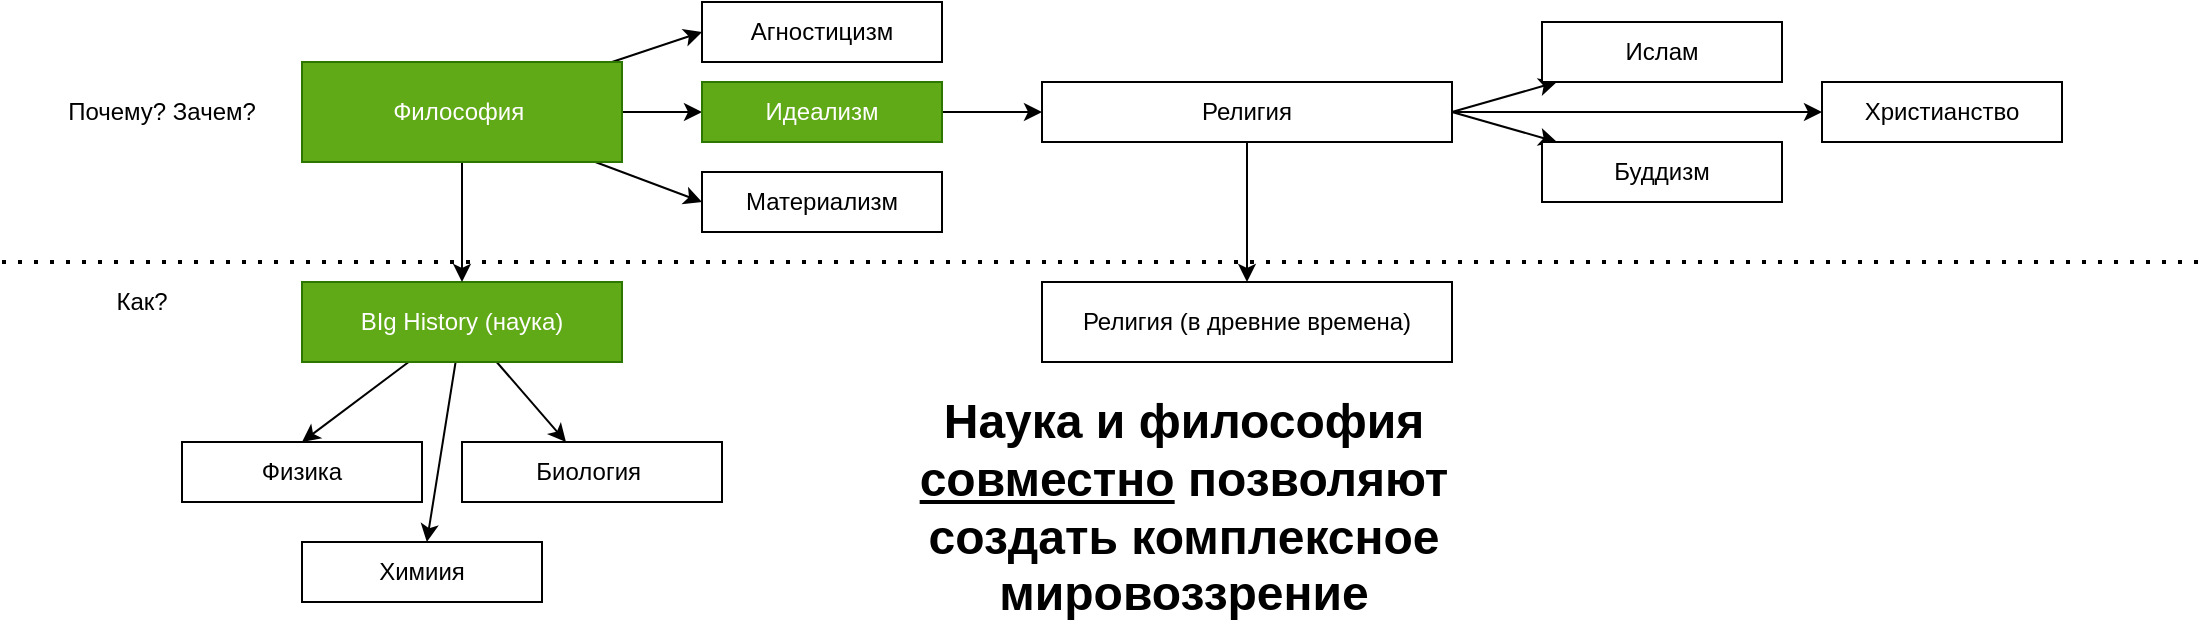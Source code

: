 <mxfile>
    <diagram id="EX61uc8jD9se6s6HAG1L" name="Место религии">
        <mxGraphModel dx="1537" dy="1425" grid="1" gridSize="10" guides="1" tooltips="1" connect="1" arrows="1" fold="1" page="1" pageScale="1" pageWidth="850" pageHeight="1100" math="0" shadow="0">
            <root>
                <mxCell id="0"/>
                <mxCell id="1" parent="0"/>
                <mxCell id="4" value="" style="edgeStyle=none;html=1;entryX=0.5;entryY=0;entryDx=0;entryDy=0;" parent="1" source="2" target="3" edge="1">
                    <mxGeometry relative="1" as="geometry">
                        <mxPoint x="99.167" y="360" as="targetPoint"/>
                    </mxGeometry>
                </mxCell>
                <mxCell id="6" value="" style="edgeStyle=none;html=1;" parent="1" source="2" target="5" edge="1">
                    <mxGeometry relative="1" as="geometry"/>
                </mxCell>
                <mxCell id="8" value="" style="edgeStyle=none;html=1;" parent="1" source="2" target="7" edge="1">
                    <mxGeometry relative="1" as="geometry"/>
                </mxCell>
                <mxCell id="2" value="BIg History (наука)" style="rounded=0;whiteSpace=wrap;html=1;fillColor=#60a917;fontColor=#ffffff;strokeColor=#2D7600;" parent="1" vertex="1">
                    <mxGeometry x="150" y="130" width="160" height="40" as="geometry"/>
                </mxCell>
                <mxCell id="3" value="Физика" style="whiteSpace=wrap;html=1;rounded=0;" parent="1" vertex="1">
                    <mxGeometry x="90" y="210" width="120" height="30" as="geometry"/>
                </mxCell>
                <mxCell id="5" value="Химиия" style="rounded=0;whiteSpace=wrap;html=1;" parent="1" vertex="1">
                    <mxGeometry x="150" y="260" width="120" height="30" as="geometry"/>
                </mxCell>
                <mxCell id="7" value="Биология&amp;nbsp;" style="rounded=0;whiteSpace=wrap;html=1;" parent="1" vertex="1">
                    <mxGeometry x="230" y="210" width="130" height="30" as="geometry"/>
                </mxCell>
                <mxCell id="24" style="edgeStyle=none;html=1;entryX=0;entryY=0.5;entryDx=0;entryDy=0;" parent="1" source="9" target="11" edge="1">
                    <mxGeometry relative="1" as="geometry"/>
                </mxCell>
                <mxCell id="32" style="edgeStyle=none;html=1;entryX=0;entryY=0.5;entryDx=0;entryDy=0;" parent="1" source="9" target="10" edge="1">
                    <mxGeometry relative="1" as="geometry"/>
                </mxCell>
                <mxCell id="33" style="edgeStyle=none;html=1;entryX=0.5;entryY=0;entryDx=0;entryDy=0;" parent="1" source="9" target="2" edge="1">
                    <mxGeometry relative="1" as="geometry"/>
                </mxCell>
                <mxCell id="LO2XbmmpBod8x8TF78Yh-38" style="edgeStyle=none;html=1;entryX=0;entryY=0.5;entryDx=0;entryDy=0;" parent="1" source="9" target="LO2XbmmpBod8x8TF78Yh-37" edge="1">
                    <mxGeometry relative="1" as="geometry"/>
                </mxCell>
                <mxCell id="9" value="Философия&amp;nbsp;" style="rounded=0;whiteSpace=wrap;html=1;fillColor=#60a917;fontColor=#ffffff;strokeColor=#2D7600;" parent="1" vertex="1">
                    <mxGeometry x="150" y="20" width="160" height="50" as="geometry"/>
                </mxCell>
                <mxCell id="10" value="Материализм" style="rounded=0;whiteSpace=wrap;html=1;" parent="1" vertex="1">
                    <mxGeometry x="350" y="75" width="120" height="30" as="geometry"/>
                </mxCell>
                <mxCell id="25" style="edgeStyle=none;html=1;entryX=0;entryY=0.5;entryDx=0;entryDy=0;" parent="1" source="11" target="16" edge="1">
                    <mxGeometry relative="1" as="geometry"/>
                </mxCell>
                <mxCell id="11" value="Идеализм" style="rounded=0;whiteSpace=wrap;html=1;fillColor=#60a917;fontColor=#ffffff;strokeColor=#2D7600;" parent="1" vertex="1">
                    <mxGeometry x="350" y="30" width="120" height="30" as="geometry"/>
                </mxCell>
                <mxCell id="27" style="edgeStyle=none;html=1;entryX=0;entryY=0.5;entryDx=0;entryDy=0;" parent="1" source="16" target="17" edge="1">
                    <mxGeometry relative="1" as="geometry"/>
                </mxCell>
                <mxCell id="28" style="edgeStyle=none;html=1;exitX=1;exitY=0.5;exitDx=0;exitDy=0;" parent="1" source="16" target="26" edge="1">
                    <mxGeometry relative="1" as="geometry"/>
                </mxCell>
                <mxCell id="29" style="edgeStyle=none;html=1;exitX=1;exitY=0.5;exitDx=0;exitDy=0;" parent="1" source="16" target="18" edge="1">
                    <mxGeometry relative="1" as="geometry"/>
                </mxCell>
                <mxCell id="LO2XbmmpBod8x8TF78Yh-36" style="edgeStyle=none;html=1;entryX=0.5;entryY=0;entryDx=0;entryDy=0;" parent="1" source="16" target="LO2XbmmpBod8x8TF78Yh-34" edge="1">
                    <mxGeometry relative="1" as="geometry"/>
                </mxCell>
                <mxCell id="16" value="Религия" style="rounded=0;whiteSpace=wrap;html=1;" parent="1" vertex="1">
                    <mxGeometry x="520" y="30" width="205" height="30" as="geometry"/>
                </mxCell>
                <mxCell id="17" value="Христианство" style="rounded=0;whiteSpace=wrap;html=1;" parent="1" vertex="1">
                    <mxGeometry x="910" y="30" width="120" height="30" as="geometry"/>
                </mxCell>
                <mxCell id="18" value="Буддизм" style="rounded=0;whiteSpace=wrap;html=1;" parent="1" vertex="1">
                    <mxGeometry x="770" y="60" width="120" height="30" as="geometry"/>
                </mxCell>
                <mxCell id="19" value="Почему? Зачем?" style="text;html=1;strokeColor=none;fillColor=none;align=center;verticalAlign=middle;whiteSpace=wrap;rounded=0;" parent="1" vertex="1">
                    <mxGeometry x="30" y="30" width="100" height="30" as="geometry"/>
                </mxCell>
                <mxCell id="21" value="Как?" style="text;html=1;strokeColor=none;fillColor=none;align=center;verticalAlign=middle;whiteSpace=wrap;rounded=0;" parent="1" vertex="1">
                    <mxGeometry x="40" y="125" width="60" height="30" as="geometry"/>
                </mxCell>
                <mxCell id="26" value="Ислам" style="rounded=0;whiteSpace=wrap;html=1;" parent="1" vertex="1">
                    <mxGeometry x="770" width="120" height="30" as="geometry"/>
                </mxCell>
                <mxCell id="LO2XbmmpBod8x8TF78Yh-33" value="&lt;h1 style=&quot;text-align: center&quot;&gt;Наука и философия &lt;u&gt;совместно&lt;/u&gt; позволяют создать комплексное мировоззрение&lt;/h1&gt;" style="text;html=1;strokeColor=none;fillColor=none;spacing=5;spacingTop=-20;whiteSpace=wrap;overflow=hidden;rounded=0;" parent="1" vertex="1">
                    <mxGeometry x="430" y="180" width="320" height="120" as="geometry"/>
                </mxCell>
                <mxCell id="LO2XbmmpBod8x8TF78Yh-34" value="Религия (в древние времена)" style="rounded=0;whiteSpace=wrap;html=1;" parent="1" vertex="1">
                    <mxGeometry x="520" y="130" width="205" height="40" as="geometry"/>
                </mxCell>
                <mxCell id="LO2XbmmpBod8x8TF78Yh-35" value="" style="endArrow=none;dashed=1;html=1;dashPattern=1 3;strokeWidth=2;" parent="1" edge="1">
                    <mxGeometry width="50" height="50" relative="1" as="geometry">
                        <mxPoint y="120" as="sourcePoint"/>
                        <mxPoint x="1098.0" y="120" as="targetPoint"/>
                    </mxGeometry>
                </mxCell>
                <mxCell id="LO2XbmmpBod8x8TF78Yh-37" value="Агностицизм" style="rounded=0;whiteSpace=wrap;html=1;" parent="1" vertex="1">
                    <mxGeometry x="350" y="-10" width="120" height="30" as="geometry"/>
                </mxCell>
            </root>
        </mxGraphModel>
    </diagram>
    <diagram id="M7GplkH6AO4XMxJwefJ5" name="&quot;Состав&quot; религии">
        <mxGraphModel dx="1002" dy="474" grid="1" gridSize="10" guides="1" tooltips="1" connect="1" arrows="1" fold="1" page="1" pageScale="1" pageWidth="850" pageHeight="1100" math="0" shadow="0">
            <root>
                <mxCell id="x-HWWtvpiNbwq6FuIxq3-0"/>
                <mxCell id="x-HWWtvpiNbwq6FuIxq3-1" parent="x-HWWtvpiNbwq6FuIxq3-0"/>
                <mxCell id="46EKqT_s-HdEeWWv-q5h-0" value="Философия" style="rounded=0;whiteSpace=wrap;html=1;fillColor=#60a917;fontColor=#ffffff;strokeColor=#2D7600;fontSize=17;" parent="x-HWWtvpiNbwq6FuIxq3-1" vertex="1">
                    <mxGeometry x="60" y="100" width="280" height="50" as="geometry"/>
                </mxCell>
                <mxCell id="46EKqT_s-HdEeWWv-q5h-1" value="Невежество" style="rounded=0;whiteSpace=wrap;html=1;fillColor=#e51400;fontColor=#ffffff;strokeColor=#B20000;fontSize=17;" parent="x-HWWtvpiNbwq6FuIxq3-1" vertex="1">
                    <mxGeometry x="60" y="202" width="280" height="50" as="geometry"/>
                </mxCell>
                <mxCell id="46EKqT_s-HdEeWWv-q5h-2" value="Идолопокклоннечество" style="rounded=0;whiteSpace=wrap;html=1;fillColor=#e51400;fontColor=#ffffff;strokeColor=#B20000;fontSize=17;" parent="x-HWWtvpiNbwq6FuIxq3-1" vertex="1">
                    <mxGeometry x="60" y="253" width="280" height="50" as="geometry"/>
                </mxCell>
                <mxCell id="46EKqT_s-HdEeWWv-q5h-3" value="Культ" style="rounded=0;whiteSpace=wrap;html=1;fillColor=#e51400;fontColor=#ffffff;strokeColor=#B20000;fontSize=17;" parent="x-HWWtvpiNbwq6FuIxq3-1" vertex="1">
                    <mxGeometry x="60" y="304" width="280" height="50" as="geometry"/>
                </mxCell>
                <mxCell id="46EKqT_s-HdEeWWv-q5h-4" value="Подчинение и рабство" style="rounded=0;whiteSpace=wrap;html=1;fillColor=#e51400;fontColor=#ffffff;strokeColor=#B20000;fontSize=17;" parent="x-HWWtvpiNbwq6FuIxq3-1" vertex="1">
                    <mxGeometry x="60" y="355" width="280" height="50" as="geometry"/>
                </mxCell>
                <mxCell id="46EKqT_s-HdEeWWv-q5h-5" value="История и культура" style="rounded=0;whiteSpace=wrap;html=1;fillColor=#e3c800;strokeColor=#B09500;fontColor=#000000;fontSize=17;" parent="x-HWWtvpiNbwq6FuIxq3-1" vertex="1">
                    <mxGeometry x="60" y="151" width="280" height="50" as="geometry"/>
                </mxCell>
                <mxCell id="46EKqT_s-HdEeWWv-q5h-6" value="" style="shape=curlyBracket;whiteSpace=wrap;html=1;rounded=1;flipH=1;fontSize=17;" parent="x-HWWtvpiNbwq6FuIxq3-1" vertex="1">
                    <mxGeometry x="370" y="100" width="30" height="100" as="geometry"/>
                </mxCell>
                <mxCell id="46EKqT_s-HdEeWWv-q5h-7" value="" style="shape=curlyBracket;whiteSpace=wrap;html=1;rounded=1;flipH=1;fontSize=17;" parent="x-HWWtvpiNbwq6FuIxq3-1" vertex="1">
                    <mxGeometry x="370" y="204" width="30" height="196" as="geometry"/>
                </mxCell>
                <mxCell id="46EKqT_s-HdEeWWv-q5h-8" value="25%" style="text;html=1;strokeColor=none;fillColor=none;align=center;verticalAlign=middle;whiteSpace=wrap;rounded=0;fontSize=17;" parent="x-HWWtvpiNbwq6FuIxq3-1" vertex="1">
                    <mxGeometry x="400" y="135" width="60" height="30" as="geometry"/>
                </mxCell>
                <mxCell id="46EKqT_s-HdEeWWv-q5h-9" value="75%" style="text;html=1;strokeColor=none;fillColor=none;align=center;verticalAlign=middle;whiteSpace=wrap;rounded=0;fontSize=17;" parent="x-HWWtvpiNbwq6FuIxq3-1" vertex="1">
                    <mxGeometry x="400" y="287" width="60" height="30" as="geometry"/>
                </mxCell>
                <mxCell id="46EKqT_s-HdEeWWv-q5h-10" value="&lt;h1&gt;Ингредиенты религии&lt;/h1&gt;" style="text;html=1;strokeColor=none;fillColor=none;spacing=5;spacingTop=-20;whiteSpace=wrap;overflow=hidden;rounded=0;fontSize=17;" parent="x-HWWtvpiNbwq6FuIxq3-1" vertex="1">
                    <mxGeometry x="20" y="30" width="420" height="60" as="geometry"/>
                </mxCell>
            </root>
        </mxGraphModel>
    </diagram>
</mxfile>